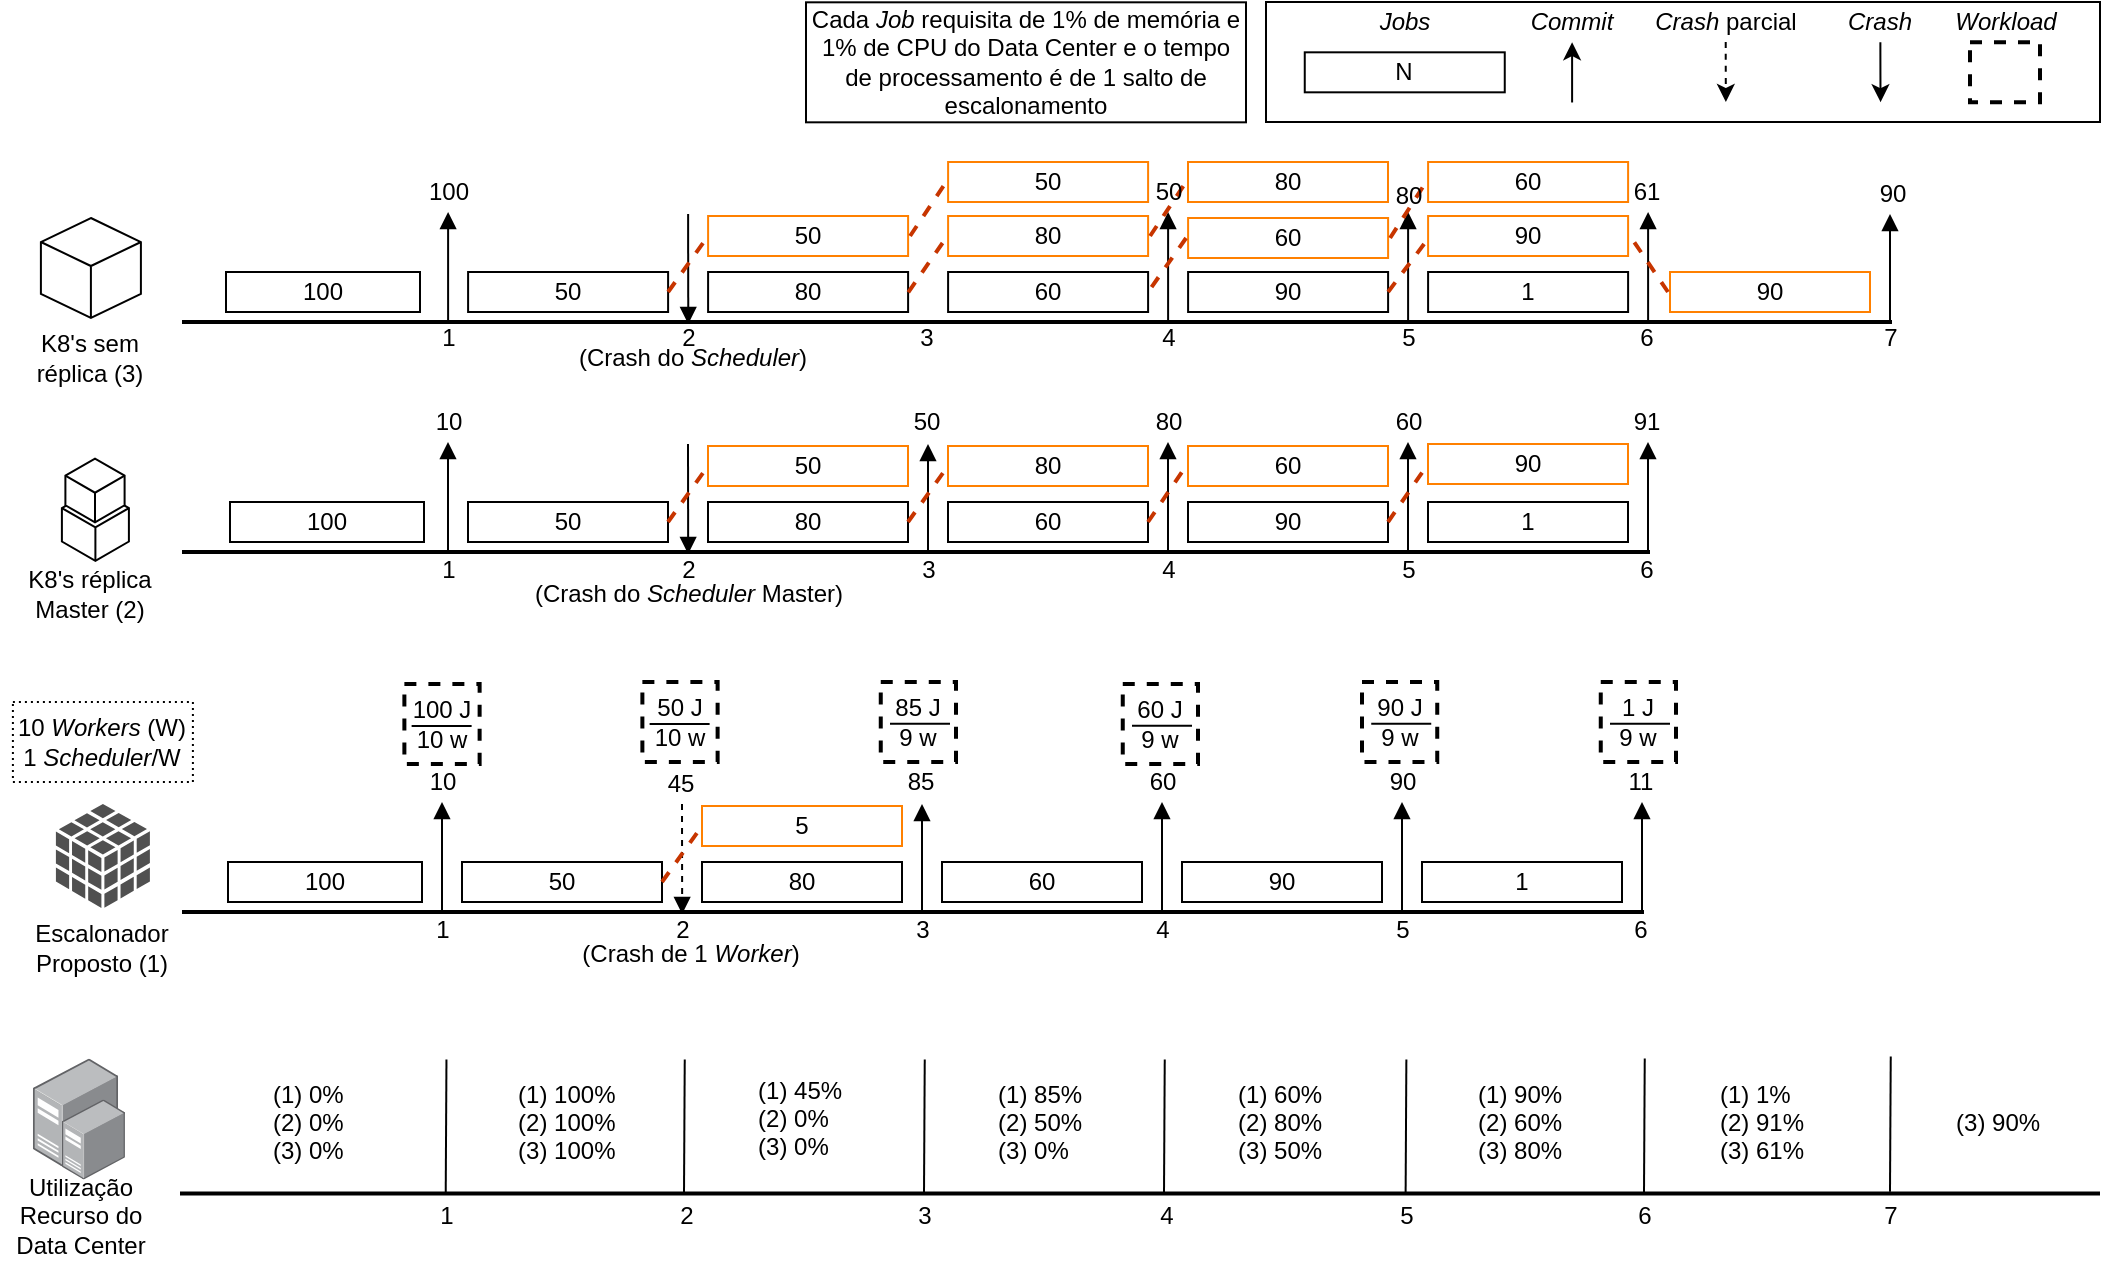 <mxfile version="12.8.7" type="google"><diagram id="FEtA8soinpY8gCQ8ov9e" name="Page-1"><mxGraphModel dx="2073" dy="934" grid="1" gridSize="10" guides="1" tooltips="1" connect="1" arrows="1" fold="1" page="0" pageScale="1" pageWidth="827" pageHeight="1169" math="0" shadow="0"><root><mxCell id="0"/><mxCell id="1" parent="0"/><mxCell id="AAiLNq0JbEm6VpADOWjS-1" value="" style="points=[];aspect=fixed;html=1;align=center;shadow=0;dashed=0;image;image=img/lib/allied_telesis/computer_and_terminals/Server_Desktop.svg;fillColor=none;" parent="1" vertex="1"><mxGeometry x="-184.55" y="648.22" width="42.6" height="54" as="geometry"/></mxCell><mxCell id="Z7xoSQg9jsAGD2zMsVOJ-28" value="Escalonador Proposto (1)" style="text;html=1;strokeColor=none;fillColor=none;align=center;verticalAlign=middle;whiteSpace=wrap;rounded=0;" parent="1" vertex="1"><mxGeometry x="-184.55" y="583" width="70" height="20" as="geometry"/></mxCell><mxCell id="Z7xoSQg9jsAGD2zMsVOJ-35" value="" style="shadow=0;dashed=0;html=1;strokeColor=none;fillColor=#505050;labelPosition=center;verticalLabelPosition=bottom;verticalAlign=top;outlineConnect=0;align=center;shape=mxgraph.office.databases.database_cube;" parent="1" vertex="1"><mxGeometry x="-173.05" y="521" width="47" height="52" as="geometry"/></mxCell><mxCell id="Z7xoSQg9jsAGD2zMsVOJ-36" value="" style="html=1;whiteSpace=wrap;aspect=fixed;shape=isoCube;backgroundOutline=1;" parent="1" vertex="1"><mxGeometry x="-170.05" y="362.78" width="33.5" height="37.22" as="geometry"/></mxCell><mxCell id="Z7xoSQg9jsAGD2zMsVOJ-37" value="" style="html=1;whiteSpace=wrap;aspect=fixed;shape=isoCube;backgroundOutline=1;" parent="1" vertex="1"><mxGeometry x="-168.3" y="347.78" width="29.6" height="32.89" as="geometry"/></mxCell><mxCell id="Z7xoSQg9jsAGD2zMsVOJ-38" value="" style="whiteSpace=wrap;html=1;shape=mxgraph.basic.isocube;isoAngle=15;" parent="1" vertex="1"><mxGeometry x="-180.55" y="228" width="50" height="50" as="geometry"/></mxCell><mxCell id="Z7xoSQg9jsAGD2zMsVOJ-39" value="K8's réplica Master (2)" style="text;html=1;strokeColor=none;fillColor=none;align=center;verticalAlign=middle;whiteSpace=wrap;rounded=0;" parent="1" vertex="1"><mxGeometry x="-190.55" y="405.78" width="70" height="20" as="geometry"/></mxCell><mxCell id="Z7xoSQg9jsAGD2zMsVOJ-42" value="K8's sem réplica (3)" style="text;html=1;strokeColor=none;fillColor=none;align=center;verticalAlign=middle;whiteSpace=wrap;rounded=0;" parent="1" vertex="1"><mxGeometry x="-190.55" y="288" width="70" height="20" as="geometry"/></mxCell><mxCell id="Z7xoSQg9jsAGD2zMsVOJ-44" value="" style="line;strokeWidth=2;html=1;container=0;" parent="1" vertex="1"><mxGeometry x="-110" y="570" width="731" height="10" as="geometry"/></mxCell><mxCell id="Z7xoSQg9jsAGD2zMsVOJ-76" value="" style="endArrow=block;html=1;strokeWidth=1;endFill=1;entryX=0.077;entryY=0.5;entryDx=0;entryDy=0;entryPerimeter=0;dashed=1;" parent="1" edge="1"><mxGeometry width="50" height="50" relative="1" as="geometry"><mxPoint x="140" y="521" as="sourcePoint"/><mxPoint x="140.08" y="576" as="targetPoint"/></mxGeometry></mxCell><mxCell id="Z7xoSQg9jsAGD2zMsVOJ-81" value="100" style="rounded=0;whiteSpace=wrap;html=1;strokeWidth=1;fillColor=none;" parent="1" vertex="1"><mxGeometry x="-87" y="550" width="97" height="20" as="geometry"/></mxCell><mxCell id="Z7xoSQg9jsAGD2zMsVOJ-92" value="" style="endArrow=block;html=1;strokeWidth=1;endFill=1;" parent="1" edge="1"><mxGeometry width="50" height="50" relative="1" as="geometry"><mxPoint x="20" y="574" as="sourcePoint"/><mxPoint x="20" y="520" as="targetPoint"/></mxGeometry></mxCell><mxCell id="Z7xoSQg9jsAGD2zMsVOJ-93" value="50" style="rounded=0;whiteSpace=wrap;html=1;strokeWidth=1;fillColor=none;" parent="1" vertex="1"><mxGeometry x="30" y="550" width="100" height="20" as="geometry"/></mxCell><mxCell id="Z7xoSQg9jsAGD2zMsVOJ-95" value="10" style="text;html=1;align=center;verticalAlign=middle;resizable=0;points=[];autosize=1;" parent="1" vertex="1"><mxGeometry x="5" y="500" width="30" height="20" as="geometry"/></mxCell><mxCell id="Z7xoSQg9jsAGD2zMsVOJ-98" value="45" style="text;html=1;align=center;verticalAlign=middle;resizable=0;points=[];autosize=1;" parent="1" vertex="1"><mxGeometry x="124" y="501" width="30" height="20" as="geometry"/></mxCell><mxCell id="Z7xoSQg9jsAGD2zMsVOJ-102" value="" style="endArrow=block;html=1;strokeWidth=1;endFill=1;" parent="1" edge="1"><mxGeometry width="50" height="50" relative="1" as="geometry"><mxPoint x="260" y="575" as="sourcePoint"/><mxPoint x="260" y="521" as="targetPoint"/></mxGeometry></mxCell><mxCell id="Z7xoSQg9jsAGD2zMsVOJ-104" value="80" style="rounded=0;whiteSpace=wrap;html=1;strokeWidth=1;fillColor=none;" parent="1" vertex="1"><mxGeometry x="150" y="550" width="100" height="20" as="geometry"/></mxCell><mxCell id="Z7xoSQg9jsAGD2zMsVOJ-105" value="5" style="rounded=0;whiteSpace=wrap;html=1;strokeWidth=1;fillColor=none;perimeterSpacing=1;strokeColor=#FF8000;" parent="1" vertex="1"><mxGeometry x="150" y="522" width="100" height="20" as="geometry"/></mxCell><mxCell id="Z7xoSQg9jsAGD2zMsVOJ-107" value="" style="endArrow=none;dashed=1;html=1;strokeWidth=2;exitX=1;exitY=0.5;exitDx=0;exitDy=0;fillColor=#fa6800;strokeColor=#C73500;" parent="1" source="Z7xoSQg9jsAGD2zMsVOJ-93" edge="1"><mxGeometry width="50" height="50" relative="1" as="geometry"><mxPoint x="270" y="670" as="sourcePoint"/><mxPoint x="150" y="532" as="targetPoint"/></mxGeometry></mxCell><mxCell id="Z7xoSQg9jsAGD2zMsVOJ-112" value="85" style="text;html=1;align=center;verticalAlign=middle;resizable=0;points=[];autosize=1;" parent="1" vertex="1"><mxGeometry x="244" y="500" width="30" height="20" as="geometry"/></mxCell><mxCell id="Z7xoSQg9jsAGD2zMsVOJ-115" value="60" style="rounded=0;whiteSpace=wrap;html=1;strokeWidth=1;fillColor=none;" parent="1" vertex="1"><mxGeometry x="270" y="550" width="100" height="20" as="geometry"/></mxCell><mxCell id="Z7xoSQg9jsAGD2zMsVOJ-118" value="" style="endArrow=block;html=1;strokeWidth=1;endFill=1;" parent="1" edge="1"><mxGeometry width="50" height="50" relative="1" as="geometry"><mxPoint x="380" y="574" as="sourcePoint"/><mxPoint x="380" y="520" as="targetPoint"/></mxGeometry></mxCell><mxCell id="Z7xoSQg9jsAGD2zMsVOJ-119" value="90" style="rounded=0;whiteSpace=wrap;html=1;strokeWidth=1;fillColor=none;" parent="1" vertex="1"><mxGeometry x="390" y="550" width="100" height="20" as="geometry"/></mxCell><mxCell id="Z7xoSQg9jsAGD2zMsVOJ-127" value="" style="endArrow=block;html=1;strokeWidth=1;endFill=1;" parent="1" edge="1"><mxGeometry width="50" height="50" relative="1" as="geometry"><mxPoint x="500" y="574.0" as="sourcePoint"/><mxPoint x="500" y="520" as="targetPoint"/></mxGeometry></mxCell><mxCell id="Z7xoSQg9jsAGD2zMsVOJ-128" value="60" style="text;html=1;align=center;verticalAlign=middle;resizable=0;points=[];autosize=1;" parent="1" vertex="1"><mxGeometry x="365" y="500" width="30" height="20" as="geometry"/></mxCell><mxCell id="Z7xoSQg9jsAGD2zMsVOJ-129" value="90" style="text;html=1;align=center;verticalAlign=middle;resizable=0;points=[];autosize=1;" parent="1" vertex="1"><mxGeometry x="485" y="500" width="30" height="20" as="geometry"/></mxCell><mxCell id="Z7xoSQg9jsAGD2zMsVOJ-132" value="1" style="rounded=0;whiteSpace=wrap;html=1;strokeWidth=1;fillColor=none;" parent="1" vertex="1"><mxGeometry x="510" y="550" width="100" height="20" as="geometry"/></mxCell><mxCell id="Z7xoSQg9jsAGD2zMsVOJ-134" value="" style="endArrow=block;html=1;strokeWidth=1;endFill=1;" parent="1" edge="1"><mxGeometry width="50" height="50" relative="1" as="geometry"><mxPoint x="620" y="574.0" as="sourcePoint"/><mxPoint x="620" y="520" as="targetPoint"/></mxGeometry></mxCell><mxCell id="Z7xoSQg9jsAGD2zMsVOJ-140" value="11" style="text;html=1;align=center;verticalAlign=middle;resizable=0;points=[];autosize=1;" parent="1" vertex="1"><mxGeometry x="604" y="500" width="30" height="20" as="geometry"/></mxCell><mxCell id="Z7xoSQg9jsAGD2zMsVOJ-143" value="" style="line;strokeWidth=2;html=1;container=0;" parent="1" vertex="1"><mxGeometry x="-110" y="390" width="734" height="10" as="geometry"/></mxCell><mxCell id="Z7xoSQg9jsAGD2zMsVOJ-145" value="" style="endArrow=block;html=1;strokeWidth=1;endFill=1;entryX=0.077;entryY=0.5;entryDx=0;entryDy=0;entryPerimeter=0;" parent="1" edge="1"><mxGeometry width="50" height="50" relative="1" as="geometry"><mxPoint x="143" y="341" as="sourcePoint"/><mxPoint x="143.08" y="396" as="targetPoint"/></mxGeometry></mxCell><mxCell id="Z7xoSQg9jsAGD2zMsVOJ-149" value="" style="endArrow=block;html=1;strokeWidth=1;endFill=1;" parent="1" edge="1"><mxGeometry width="50" height="50" relative="1" as="geometry"><mxPoint x="23" y="394" as="sourcePoint"/><mxPoint x="23" y="340" as="targetPoint"/></mxGeometry></mxCell><mxCell id="Z7xoSQg9jsAGD2zMsVOJ-150" value="50" style="rounded=0;whiteSpace=wrap;html=1;strokeWidth=1;fillColor=none;" parent="1" vertex="1"><mxGeometry x="33" y="370" width="100" height="20" as="geometry"/></mxCell><mxCell id="Z7xoSQg9jsAGD2zMsVOJ-151" value="10" style="text;html=1;align=center;verticalAlign=middle;resizable=0;points=[];autosize=1;" parent="1" vertex="1"><mxGeometry x="8" y="320" width="30" height="20" as="geometry"/></mxCell><mxCell id="Z7xoSQg9jsAGD2zMsVOJ-153" value="" style="endArrow=block;html=1;strokeWidth=1;endFill=1;" parent="1" edge="1"><mxGeometry width="50" height="50" relative="1" as="geometry"><mxPoint x="263" y="395" as="sourcePoint"/><mxPoint x="263" y="341" as="targetPoint"/></mxGeometry></mxCell><mxCell id="Z7xoSQg9jsAGD2zMsVOJ-154" value="80" style="rounded=0;whiteSpace=wrap;html=1;strokeWidth=1;fillColor=none;" parent="1" vertex="1"><mxGeometry x="153" y="370" width="100" height="20" as="geometry"/></mxCell><mxCell id="Z7xoSQg9jsAGD2zMsVOJ-155" value="50" style="rounded=0;whiteSpace=wrap;html=1;strokeWidth=1;fillColor=none;perimeterSpacing=1;strokeColor=#FF8000;" parent="1" vertex="1"><mxGeometry x="153" y="342" width="100" height="20" as="geometry"/></mxCell><mxCell id="Z7xoSQg9jsAGD2zMsVOJ-156" value="" style="endArrow=none;dashed=1;html=1;strokeWidth=2;exitX=1;exitY=0.5;exitDx=0;exitDy=0;fillColor=#fa6800;strokeColor=#C73500;" parent="1" source="Z7xoSQg9jsAGD2zMsVOJ-150" edge="1"><mxGeometry width="50" height="50" relative="1" as="geometry"><mxPoint x="273" y="490" as="sourcePoint"/><mxPoint x="153" y="352" as="targetPoint"/></mxGeometry></mxCell><mxCell id="Z7xoSQg9jsAGD2zMsVOJ-158" value="50" style="text;html=1;align=center;verticalAlign=middle;resizable=0;points=[];autosize=1;" parent="1" vertex="1"><mxGeometry x="247" y="320" width="30" height="20" as="geometry"/></mxCell><mxCell id="Z7xoSQg9jsAGD2zMsVOJ-159" value="60" style="rounded=0;whiteSpace=wrap;html=1;strokeWidth=1;fillColor=none;" parent="1" vertex="1"><mxGeometry x="273" y="370" width="100" height="20" as="geometry"/></mxCell><mxCell id="Z7xoSQg9jsAGD2zMsVOJ-160" value="80" style="rounded=0;whiteSpace=wrap;html=1;strokeWidth=1;fillColor=none;perimeterSpacing=1;strokeColor=#FF8000;" parent="1" vertex="1"><mxGeometry x="273" y="342" width="100" height="20" as="geometry"/></mxCell><mxCell id="Z7xoSQg9jsAGD2zMsVOJ-161" value="" style="endArrow=none;dashed=1;html=1;strokeWidth=2;exitX=1;exitY=0.5;exitDx=0;exitDy=0;fillColor=#fa6800;strokeColor=#C73500;" parent="1" edge="1"><mxGeometry width="50" height="50" relative="1" as="geometry"><mxPoint x="253" y="380" as="sourcePoint"/><mxPoint x="273" y="352.0" as="targetPoint"/></mxGeometry></mxCell><mxCell id="Z7xoSQg9jsAGD2zMsVOJ-162" value="" style="endArrow=block;html=1;strokeWidth=1;endFill=1;" parent="1" edge="1"><mxGeometry width="50" height="50" relative="1" as="geometry"><mxPoint x="383" y="394" as="sourcePoint"/><mxPoint x="383" y="340" as="targetPoint"/></mxGeometry></mxCell><mxCell id="Z7xoSQg9jsAGD2zMsVOJ-163" value="90" style="rounded=0;whiteSpace=wrap;html=1;strokeWidth=1;fillColor=none;" parent="1" vertex="1"><mxGeometry x="393" y="370" width="100" height="20" as="geometry"/></mxCell><mxCell id="Z7xoSQg9jsAGD2zMsVOJ-164" value="60" style="rounded=0;whiteSpace=wrap;html=1;strokeWidth=1;fillColor=none;perimeterSpacing=1;strokeColor=#FF8000;" parent="1" vertex="1"><mxGeometry x="393" y="342" width="100" height="20" as="geometry"/></mxCell><mxCell id="Z7xoSQg9jsAGD2zMsVOJ-165" value="" style="endArrow=none;dashed=1;html=1;strokeWidth=2;exitX=1;exitY=0.5;exitDx=0;exitDy=0;fillColor=#fa6800;strokeColor=#C73500;entryX=0;entryY=0.5;entryDx=0;entryDy=0;" parent="1" source="Z7xoSQg9jsAGD2zMsVOJ-159" target="Z7xoSQg9jsAGD2zMsVOJ-164" edge="1"><mxGeometry width="50" height="50" relative="1" as="geometry"><mxPoint x="293" y="420" as="sourcePoint"/><mxPoint x="313" y="392.0" as="targetPoint"/></mxGeometry></mxCell><mxCell id="Z7xoSQg9jsAGD2zMsVOJ-166" value="" style="endArrow=block;html=1;strokeWidth=1;endFill=1;" parent="1" edge="1"><mxGeometry width="50" height="50" relative="1" as="geometry"><mxPoint x="503" y="394.0" as="sourcePoint"/><mxPoint x="503" y="340" as="targetPoint"/></mxGeometry></mxCell><mxCell id="Z7xoSQg9jsAGD2zMsVOJ-167" value="80" style="text;html=1;align=center;verticalAlign=middle;resizable=0;points=[];autosize=1;" parent="1" vertex="1"><mxGeometry x="368" y="320" width="30" height="20" as="geometry"/></mxCell><mxCell id="Z7xoSQg9jsAGD2zMsVOJ-168" value="60" style="text;html=1;align=center;verticalAlign=middle;resizable=0;points=[];autosize=1;" parent="1" vertex="1"><mxGeometry x="488" y="320" width="30" height="20" as="geometry"/></mxCell><mxCell id="Z7xoSQg9jsAGD2zMsVOJ-169" value="1" style="rounded=0;whiteSpace=wrap;html=1;strokeWidth=1;fillColor=none;" parent="1" vertex="1"><mxGeometry x="513" y="370" width="100" height="20" as="geometry"/></mxCell><mxCell id="Z7xoSQg9jsAGD2zMsVOJ-171" value="" style="endArrow=block;html=1;strokeWidth=1;endFill=1;" parent="1" edge="1"><mxGeometry width="50" height="50" relative="1" as="geometry"><mxPoint x="623" y="394.0" as="sourcePoint"/><mxPoint x="623" y="340" as="targetPoint"/></mxGeometry></mxCell><mxCell id="Z7xoSQg9jsAGD2zMsVOJ-173" value="91" style="text;html=1;align=center;verticalAlign=middle;resizable=0;points=[];autosize=1;" parent="1" vertex="1"><mxGeometry x="607" y="320" width="30" height="20" as="geometry"/></mxCell><mxCell id="Z7xoSQg9jsAGD2zMsVOJ-178" value="" style="line;strokeWidth=2;html=1;container=0;" parent="1" vertex="1"><mxGeometry x="-110" y="275" width="855" height="10" as="geometry"/></mxCell><mxCell id="Z7xoSQg9jsAGD2zMsVOJ-180" value="" style="endArrow=block;html=1;strokeWidth=1;endFill=1;entryX=0.077;entryY=0.5;entryDx=0;entryDy=0;entryPerimeter=0;" parent="1" edge="1"><mxGeometry width="50" height="50" relative="1" as="geometry"><mxPoint x="143.05" y="226.0" as="sourcePoint"/><mxPoint x="143.13" y="281.0" as="targetPoint"/></mxGeometry></mxCell><mxCell id="Z7xoSQg9jsAGD2zMsVOJ-184" value="" style="endArrow=block;html=1;strokeWidth=1;endFill=1;" parent="1" edge="1"><mxGeometry width="50" height="50" relative="1" as="geometry"><mxPoint x="23.05" y="279.0" as="sourcePoint"/><mxPoint x="23.05" y="225.0" as="targetPoint"/></mxGeometry></mxCell><mxCell id="Z7xoSQg9jsAGD2zMsVOJ-185" value="50" style="rounded=0;whiteSpace=wrap;html=1;strokeWidth=1;fillColor=none;" parent="1" vertex="1"><mxGeometry x="33.05" y="255" width="100" height="20" as="geometry"/></mxCell><mxCell id="Z7xoSQg9jsAGD2zMsVOJ-186" value="100" style="text;html=1;align=center;verticalAlign=middle;resizable=0;points=[];autosize=1;" parent="1" vertex="1"><mxGeometry x="3.05" y="205" width="40" height="20" as="geometry"/></mxCell><mxCell id="Z7xoSQg9jsAGD2zMsVOJ-188" value="80" style="rounded=0;whiteSpace=wrap;html=1;strokeWidth=1;fillColor=none;" parent="1" vertex="1"><mxGeometry x="153.05" y="255" width="100" height="20" as="geometry"/></mxCell><mxCell id="Z7xoSQg9jsAGD2zMsVOJ-189" value="50" style="rounded=0;whiteSpace=wrap;html=1;strokeWidth=1;fillColor=none;perimeterSpacing=1;strokeColor=#FF8000;" parent="1" vertex="1"><mxGeometry x="153.05" y="227" width="100" height="20" as="geometry"/></mxCell><mxCell id="Z7xoSQg9jsAGD2zMsVOJ-190" value="" style="endArrow=none;dashed=1;html=1;strokeWidth=2;exitX=1;exitY=0.5;exitDx=0;exitDy=0;fillColor=#fa6800;strokeColor=#C73500;" parent="1" source="Z7xoSQg9jsAGD2zMsVOJ-185" edge="1"><mxGeometry width="50" height="50" relative="1" as="geometry"><mxPoint x="273.05" y="375" as="sourcePoint"/><mxPoint x="153.05" y="237.0" as="targetPoint"/></mxGeometry></mxCell><mxCell id="Z7xoSQg9jsAGD2zMsVOJ-193" value="60" style="rounded=0;whiteSpace=wrap;html=1;strokeWidth=1;fillColor=none;" parent="1" vertex="1"><mxGeometry x="273.05" y="255" width="100" height="20" as="geometry"/></mxCell><mxCell id="Z7xoSQg9jsAGD2zMsVOJ-194" value="80" style="rounded=0;whiteSpace=wrap;html=1;strokeWidth=1;fillColor=none;perimeterSpacing=1;strokeColor=#FF8000;" parent="1" vertex="1"><mxGeometry x="273.05" y="227" width="100" height="20" as="geometry"/></mxCell><mxCell id="Z7xoSQg9jsAGD2zMsVOJ-196" value="" style="endArrow=block;html=1;strokeWidth=1;endFill=1;" parent="1" edge="1"><mxGeometry width="50" height="50" relative="1" as="geometry"><mxPoint x="383.05" y="279.0" as="sourcePoint"/><mxPoint x="383.05" y="225.0" as="targetPoint"/></mxGeometry></mxCell><mxCell id="Z7xoSQg9jsAGD2zMsVOJ-197" value="90" style="rounded=0;whiteSpace=wrap;html=1;strokeWidth=1;fillColor=none;" parent="1" vertex="1"><mxGeometry x="393.05" y="255" width="100" height="20" as="geometry"/></mxCell><mxCell id="Z7xoSQg9jsAGD2zMsVOJ-198" value="80" style="rounded=0;whiteSpace=wrap;html=1;strokeWidth=1;fillColor=none;perimeterSpacing=1;strokeColor=#FF8000;" parent="1" vertex="1"><mxGeometry x="393.0" y="200" width="100" height="20" as="geometry"/></mxCell><mxCell id="Z7xoSQg9jsAGD2zMsVOJ-200" value="" style="endArrow=block;html=1;strokeWidth=1;endFill=1;" parent="1" edge="1"><mxGeometry width="50" height="50" relative="1" as="geometry"><mxPoint x="503.05" y="279.0" as="sourcePoint"/><mxPoint x="503.05" y="225.0" as="targetPoint"/></mxGeometry></mxCell><mxCell id="Z7xoSQg9jsAGD2zMsVOJ-203" value="1" style="rounded=0;whiteSpace=wrap;html=1;strokeWidth=1;fillColor=none;" parent="1" vertex="1"><mxGeometry x="513.05" y="255" width="100" height="20" as="geometry"/></mxCell><mxCell id="Z7xoSQg9jsAGD2zMsVOJ-204" value="90" style="rounded=0;whiteSpace=wrap;html=1;strokeWidth=1;fillColor=none;perimeterSpacing=1;strokeColor=#FF8000;" parent="1" vertex="1"><mxGeometry x="513.05" y="227" width="100" height="20" as="geometry"/></mxCell><mxCell id="Z7xoSQg9jsAGD2zMsVOJ-205" value="" style="endArrow=block;html=1;strokeWidth=1;endFill=1;" parent="1" edge="1"><mxGeometry width="50" height="50" relative="1" as="geometry"><mxPoint x="623.05" y="279.0" as="sourcePoint"/><mxPoint x="623.05" y="225.0" as="targetPoint"/></mxGeometry></mxCell><mxCell id="Z7xoSQg9jsAGD2zMsVOJ-207" value="61" style="text;html=1;align=center;verticalAlign=middle;resizable=0;points=[];autosize=1;" parent="1" vertex="1"><mxGeometry x="607.05" y="205" width="30" height="20" as="geometry"/></mxCell><mxCell id="Z7xoSQg9jsAGD2zMsVOJ-209" value="50" style="rounded=0;whiteSpace=wrap;html=1;strokeWidth=1;fillColor=none;perimeterSpacing=1;strokeColor=#FF8000;" parent="1" vertex="1"><mxGeometry x="273.05" y="200" width="100" height="20" as="geometry"/></mxCell><mxCell id="Z7xoSQg9jsAGD2zMsVOJ-211" value="" style="endArrow=none;dashed=1;html=1;strokeWidth=2;fillColor=#fa6800;strokeColor=#C73500;exitX=1;exitY=0.5;exitDx=0;exitDy=0;entryX=0;entryY=0.5;entryDx=0;entryDy=0;" parent="1" source="Z7xoSQg9jsAGD2zMsVOJ-189" target="Z7xoSQg9jsAGD2zMsVOJ-209" edge="1"><mxGeometry width="50" height="50" relative="1" as="geometry"><mxPoint x="263.05" y="240" as="sourcePoint"/><mxPoint x="243.05" y="195" as="targetPoint"/></mxGeometry></mxCell><mxCell id="Z7xoSQg9jsAGD2zMsVOJ-212" value="" style="endArrow=none;dashed=1;html=1;strokeWidth=2;fillColor=#fa6800;strokeColor=#C73500;exitX=1.001;exitY=0.507;exitDx=0;exitDy=0;exitPerimeter=0;entryX=0.012;entryY=0.463;entryDx=0;entryDy=0;entryPerimeter=0;" parent="1" source="Z7xoSQg9jsAGD2zMsVOJ-188" target="Z7xoSQg9jsAGD2zMsVOJ-194" edge="1"><mxGeometry width="50" height="50" relative="1" as="geometry"><mxPoint x="253.05" y="269" as="sourcePoint"/><mxPoint x="263.05" y="237" as="targetPoint"/></mxGeometry></mxCell><mxCell id="Z7xoSQg9jsAGD2zMsVOJ-216" value="10 &lt;i&gt;Workers&lt;/i&gt; (W)&lt;br&gt;1 &lt;i&gt;Scheduler&lt;/i&gt;/W" style="rounded=0;whiteSpace=wrap;html=1;dashed=1;fillColor=none;strokeWidth=1;align=center;dashPattern=1 2;" parent="1" vertex="1"><mxGeometry x="-194.55" y="470" width="90" height="40" as="geometry"/></mxCell><mxCell id="Z7xoSQg9jsAGD2zMsVOJ-218" value="100 J&lt;br&gt;10 w" style="rounded=0;whiteSpace=wrap;html=1;dashed=1;fillColor=none;strokeWidth=2;align=center;" parent="1" vertex="1"><mxGeometry x="1.19" y="461" width="37.62" height="40" as="geometry"/></mxCell><mxCell id="Z7xoSQg9jsAGD2zMsVOJ-219" value="" style="endArrow=none;html=1;strokeWidth=1;" parent="1" edge="1"><mxGeometry width="50" height="50" relative="1" as="geometry"><mxPoint x="4.81" y="482" as="sourcePoint"/><mxPoint x="34.81" y="482" as="targetPoint"/><Array as="points"><mxPoint x="4.81" y="482"/></Array></mxGeometry></mxCell><mxCell id="Z7xoSQg9jsAGD2zMsVOJ-220" value="50 J&lt;br&gt;10 w" style="rounded=0;whiteSpace=wrap;html=1;dashed=1;fillColor=none;strokeWidth=2;align=center;" parent="1" vertex="1"><mxGeometry x="120.19" y="460" width="37.62" height="40" as="geometry"/></mxCell><mxCell id="Z7xoSQg9jsAGD2zMsVOJ-221" value="" style="endArrow=none;html=1;strokeWidth=1;" parent="1" edge="1"><mxGeometry width="50" height="50" relative="1" as="geometry"><mxPoint x="123.81" y="481" as="sourcePoint"/><mxPoint x="153.81" y="481" as="targetPoint"/><Array as="points"><mxPoint x="123.81" y="481"/></Array></mxGeometry></mxCell><mxCell id="Z7xoSQg9jsAGD2zMsVOJ-222" value="85 J&lt;br&gt;9 w" style="rounded=0;whiteSpace=wrap;html=1;dashed=1;fillColor=none;strokeWidth=2;align=center;" parent="1" vertex="1"><mxGeometry x="239.38" y="460" width="37.62" height="40" as="geometry"/></mxCell><mxCell id="Z7xoSQg9jsAGD2zMsVOJ-223" value="" style="endArrow=none;html=1;strokeWidth=1;" parent="1" edge="1"><mxGeometry width="50" height="50" relative="1" as="geometry"><mxPoint x="244" y="480.86" as="sourcePoint"/><mxPoint x="274" y="480.86" as="targetPoint"/><Array as="points"><mxPoint x="244" y="480.86"/></Array></mxGeometry></mxCell><mxCell id="Z7xoSQg9jsAGD2zMsVOJ-224" value="60 J&lt;br&gt;9 w" style="rounded=0;whiteSpace=wrap;html=1;dashed=1;fillColor=none;strokeWidth=2;align=center;" parent="1" vertex="1"><mxGeometry x="360.38" y="461" width="37.62" height="40" as="geometry"/></mxCell><mxCell id="Z7xoSQg9jsAGD2zMsVOJ-225" value="" style="endArrow=none;html=1;strokeWidth=1;" parent="1" edge="1"><mxGeometry width="50" height="50" relative="1" as="geometry"><mxPoint x="365" y="481.86" as="sourcePoint"/><mxPoint x="395" y="481.86" as="targetPoint"/><Array as="points"><mxPoint x="365" y="481.86"/></Array></mxGeometry></mxCell><mxCell id="Z7xoSQg9jsAGD2zMsVOJ-226" value="90 J&lt;br&gt;9 w" style="rounded=0;whiteSpace=wrap;html=1;dashed=1;fillColor=none;strokeWidth=2;align=center;" parent="1" vertex="1"><mxGeometry x="480" y="460" width="37.62" height="40" as="geometry"/></mxCell><mxCell id="Z7xoSQg9jsAGD2zMsVOJ-227" value="" style="endArrow=none;html=1;strokeWidth=1;" parent="1" edge="1"><mxGeometry width="50" height="50" relative="1" as="geometry"><mxPoint x="484.62" y="480.86" as="sourcePoint"/><mxPoint x="514.62" y="480.86" as="targetPoint"/><Array as="points"><mxPoint x="484.62" y="480.86"/></Array></mxGeometry></mxCell><mxCell id="Z7xoSQg9jsAGD2zMsVOJ-228" value="1 J&lt;br&gt;9 w" style="rounded=0;whiteSpace=wrap;html=1;dashed=1;fillColor=none;strokeWidth=2;align=center;" parent="1" vertex="1"><mxGeometry x="599.38" y="460" width="37.62" height="40" as="geometry"/></mxCell><mxCell id="Z7xoSQg9jsAGD2zMsVOJ-229" value="" style="endArrow=none;html=1;strokeWidth=1;" parent="1" edge="1"><mxGeometry width="50" height="50" relative="1" as="geometry"><mxPoint x="604.0" y="480.86" as="sourcePoint"/><mxPoint x="634.0" y="480.86" as="targetPoint"/><Array as="points"><mxPoint x="604" y="480.86"/></Array></mxGeometry></mxCell><mxCell id="Z7xoSQg9jsAGD2zMsVOJ-243" value="1" style="text;html=1;align=center;verticalAlign=middle;resizable=0;points=[];autosize=1;" parent="1" vertex="1"><mxGeometry x="13" y="278" width="20" height="20" as="geometry"/></mxCell><mxCell id="Z7xoSQg9jsAGD2zMsVOJ-244" value="2" style="text;html=1;align=center;verticalAlign=middle;resizable=0;points=[];autosize=1;" parent="1" vertex="1"><mxGeometry x="133.05" y="278" width="20" height="20" as="geometry"/></mxCell><mxCell id="Z7xoSQg9jsAGD2zMsVOJ-245" value="3" style="text;html=1;align=center;verticalAlign=middle;resizable=0;points=[];autosize=1;" parent="1" vertex="1"><mxGeometry x="252.0" y="278" width="20" height="20" as="geometry"/></mxCell><mxCell id="Z7xoSQg9jsAGD2zMsVOJ-246" value="4" style="text;html=1;align=center;verticalAlign=middle;resizable=0;points=[];autosize=1;" parent="1" vertex="1"><mxGeometry x="373.05" y="278" width="20" height="20" as="geometry"/></mxCell><mxCell id="Z7xoSQg9jsAGD2zMsVOJ-247" value="5" style="text;html=1;align=center;verticalAlign=middle;resizable=0;points=[];autosize=1;" parent="1" vertex="1"><mxGeometry x="493" y="278" width="20" height="20" as="geometry"/></mxCell><mxCell id="Z7xoSQg9jsAGD2zMsVOJ-248" value="6" style="text;html=1;align=center;verticalAlign=middle;resizable=0;points=[];autosize=1;" parent="1" vertex="1"><mxGeometry x="612" y="278" width="20" height="20" as="geometry"/></mxCell><mxCell id="Z7xoSQg9jsAGD2zMsVOJ-251" value="" style="rounded=0;whiteSpace=wrap;html=1;strokeColor=#000000;strokeWidth=1;fillColor=none;gradientColor=none;" parent="1" vertex="1"><mxGeometry x="432" y="120" width="417" height="60" as="geometry"/></mxCell><mxCell id="Z7xoSQg9jsAGD2zMsVOJ-253" value="" style="endArrow=classic;html=1;strokeWidth=1;" parent="1" target="Z7xoSQg9jsAGD2zMsVOJ-254" edge="1"><mxGeometry width="50" height="50" relative="1" as="geometry"><mxPoint x="585.05" y="170.24" as="sourcePoint"/><mxPoint x="585.05" y="130.079" as="targetPoint"/></mxGeometry></mxCell><mxCell id="Z7xoSQg9jsAGD2zMsVOJ-254" value="&lt;i&gt;Commit&lt;/i&gt;" style="text;html=1;strokeColor=none;fillColor=none;align=center;verticalAlign=middle;whiteSpace=wrap;rounded=0;" parent="1" vertex="1"><mxGeometry x="565.05" y="120.08" width="40" height="20" as="geometry"/></mxCell><mxCell id="Z7xoSQg9jsAGD2zMsVOJ-257" value="" style="endArrow=classic;html=1;strokeWidth=1;" parent="1" edge="1"><mxGeometry width="50" height="50" relative="1" as="geometry"><mxPoint x="739.19" y="140.08" as="sourcePoint"/><mxPoint x="739.27" y="170.08" as="targetPoint"/><Array as="points"><mxPoint x="739.19" y="150.08"/></Array></mxGeometry></mxCell><mxCell id="Z7xoSQg9jsAGD2zMsVOJ-258" value="&lt;i&gt;Crash&lt;/i&gt;" style="text;html=1;strokeColor=none;fillColor=none;align=center;verticalAlign=middle;whiteSpace=wrap;rounded=0;" parent="1" vertex="1"><mxGeometry x="719" y="120.08" width="40" height="20" as="geometry"/></mxCell><mxCell id="Z7xoSQg9jsAGD2zMsVOJ-259" value="" style="rounded=0;whiteSpace=wrap;html=1;dashed=1;strokeColor=#000000;strokeWidth=2;fillColor=none;gradientColor=none;" parent="1" vertex="1"><mxGeometry x="784" y="140.08" width="35" height="30" as="geometry"/></mxCell><mxCell id="Z7xoSQg9jsAGD2zMsVOJ-260" value="&lt;i&gt;Workload&lt;/i&gt;" style="text;html=1;strokeColor=none;fillColor=none;align=center;verticalAlign=middle;whiteSpace=wrap;rounded=0;dashed=1;dashPattern=1 2;" parent="1" vertex="1"><mxGeometry x="782.05" y="120" width="40" height="20" as="geometry"/></mxCell><mxCell id="Z7xoSQg9jsAGD2zMsVOJ-261" value="N" style="rounded=0;whiteSpace=wrap;html=1;strokeWidth=1;fillColor=none;" parent="1" vertex="1"><mxGeometry x="451.38" y="145.16" width="100" height="20" as="geometry"/></mxCell><mxCell id="Z7xoSQg9jsAGD2zMsVOJ-262" value="&lt;i&gt;Jobs&lt;/i&gt;" style="text;html=1;align=center;verticalAlign=middle;resizable=0;points=[];autosize=1;" parent="1" vertex="1"><mxGeometry x="481.38" y="120.16" width="40" height="20" as="geometry"/></mxCell><mxCell id="Z7xoSQg9jsAGD2zMsVOJ-268" value="" style="endArrow=classic;html=1;strokeWidth=1;dashed=1;" parent="1" edge="1"><mxGeometry width="50" height="50" relative="1" as="geometry"><mxPoint x="661.86" y="140.0" as="sourcePoint"/><mxPoint x="661.94" y="170.0" as="targetPoint"/><Array as="points"><mxPoint x="661.86" y="150"/></Array></mxGeometry></mxCell><mxCell id="Z7xoSQg9jsAGD2zMsVOJ-269" value="&lt;i&gt;Crash &lt;/i&gt;parcial" style="text;html=1;strokeColor=none;fillColor=none;align=center;verticalAlign=middle;whiteSpace=wrap;rounded=0;" parent="1" vertex="1"><mxGeometry x="622" y="120.16" width="80" height="20" as="geometry"/></mxCell><mxCell id="Z7xoSQg9jsAGD2zMsVOJ-278" value="1" style="text;html=1;align=center;verticalAlign=middle;resizable=0;points=[];autosize=1;" parent="1" vertex="1"><mxGeometry x="13" y="394" width="20" height="20" as="geometry"/></mxCell><mxCell id="Z7xoSQg9jsAGD2zMsVOJ-279" value="2" style="text;html=1;align=center;verticalAlign=middle;resizable=0;points=[];autosize=1;" parent="1" vertex="1"><mxGeometry x="133.05" y="394" width="20" height="20" as="geometry"/></mxCell><mxCell id="Z7xoSQg9jsAGD2zMsVOJ-280" value="3" style="text;html=1;align=center;verticalAlign=middle;resizable=0;points=[];autosize=1;" parent="1" vertex="1"><mxGeometry x="253.05" y="394" width="20" height="20" as="geometry"/></mxCell><mxCell id="Z7xoSQg9jsAGD2zMsVOJ-281" value="4" style="text;html=1;align=center;verticalAlign=middle;resizable=0;points=[];autosize=1;" parent="1" vertex="1"><mxGeometry x="373.05" y="394" width="20" height="20" as="geometry"/></mxCell><mxCell id="Z7xoSQg9jsAGD2zMsVOJ-282" value="5" style="text;html=1;align=center;verticalAlign=middle;resizable=0;points=[];autosize=1;" parent="1" vertex="1"><mxGeometry x="493" y="394" width="20" height="20" as="geometry"/></mxCell><mxCell id="Z7xoSQg9jsAGD2zMsVOJ-283" value="6" style="text;html=1;align=center;verticalAlign=middle;resizable=0;points=[];autosize=1;" parent="1" vertex="1"><mxGeometry x="612" y="394" width="20" height="20" as="geometry"/></mxCell><mxCell id="Z7xoSQg9jsAGD2zMsVOJ-285" value="1" style="text;html=1;align=center;verticalAlign=middle;resizable=0;points=[];autosize=1;" parent="1" vertex="1"><mxGeometry x="10" y="574" width="20" height="20" as="geometry"/></mxCell><mxCell id="Z7xoSQg9jsAGD2zMsVOJ-286" value="2" style="text;html=1;align=center;verticalAlign=middle;resizable=0;points=[];autosize=1;" parent="1" vertex="1"><mxGeometry x="130.05" y="574" width="20" height="20" as="geometry"/></mxCell><mxCell id="Z7xoSQg9jsAGD2zMsVOJ-287" value="3" style="text;html=1;align=center;verticalAlign=middle;resizable=0;points=[];autosize=1;" parent="1" vertex="1"><mxGeometry x="250.05" y="574" width="20" height="20" as="geometry"/></mxCell><mxCell id="Z7xoSQg9jsAGD2zMsVOJ-288" value="4" style="text;html=1;align=center;verticalAlign=middle;resizable=0;points=[];autosize=1;" parent="1" vertex="1"><mxGeometry x="370.05" y="574" width="20" height="20" as="geometry"/></mxCell><mxCell id="Z7xoSQg9jsAGD2zMsVOJ-289" value="5" style="text;html=1;align=center;verticalAlign=middle;resizable=0;points=[];autosize=1;" parent="1" vertex="1"><mxGeometry x="490" y="574" width="20" height="20" as="geometry"/></mxCell><mxCell id="Z7xoSQg9jsAGD2zMsVOJ-290" value="6" style="text;html=1;align=center;verticalAlign=middle;resizable=0;points=[];autosize=1;" parent="1" vertex="1"><mxGeometry x="609" y="574" width="20" height="20" as="geometry"/></mxCell><mxCell id="PUl2zVGVNQpJpccV3JuQ-2" value="100" style="rounded=0;whiteSpace=wrap;html=1;strokeWidth=1;fillColor=none;" parent="1" vertex="1"><mxGeometry x="-86" y="370" width="97" height="20" as="geometry"/></mxCell><mxCell id="PUl2zVGVNQpJpccV3JuQ-4" value="100" style="rounded=0;whiteSpace=wrap;html=1;strokeWidth=1;fillColor=none;" parent="1" vertex="1"><mxGeometry x="-88" y="255" width="97" height="20" as="geometry"/></mxCell><mxCell id="PUl2zVGVNQpJpccV3JuQ-8" value="&lt;span style=&quot;white-space: normal&quot;&gt;Cada &lt;i&gt;Job&lt;/i&gt; requisita de 1% de memória e 1% de CPU do Data Center e o tempo de processamento é de 1 salto de escalonamento&lt;/span&gt;" style="rounded=0;whiteSpace=wrap;html=1;fillColor=none;" parent="1" vertex="1"><mxGeometry x="202" y="120.16" width="220" height="60" as="geometry"/></mxCell><mxCell id="PUl2zVGVNQpJpccV3JuQ-10" value="" style="points=[];aspect=fixed;html=1;align=center;shadow=0;dashed=0;image;image=img/lib/allied_telesis/computer_and_terminals/Server_Desktop.svg;fillColor=none;" parent="1" vertex="1"><mxGeometry x="-170.08" y="668.72" width="31.56" height="40" as="geometry"/></mxCell><mxCell id="PUl2zVGVNQpJpccV3JuQ-11" value="Utilização&lt;br&gt;Recurso do &lt;br&gt;Data Center" style="text;html=1;align=center;verticalAlign=middle;resizable=0;points=[];autosize=1;" parent="1" vertex="1"><mxGeometry x="-201" y="702.22" width="80" height="50" as="geometry"/></mxCell><mxCell id="bL0ik9NKwifECW42rk_7-2" value="" style="shape=image;html=1;verticalAlign=top;verticalLabelPosition=bottom;labelBackgroundColor=#ffffff;imageAspect=0;aspect=fixed;image=https://cdn4.iconfinder.com/data/icons/pictype-free-vector-icons/16/sync-128.png" parent="1" vertex="1"><mxGeometry x="257.95" y="295.22" width="8.22" height="8.22" as="geometry"/></mxCell><mxCell id="bL0ik9NKwifECW42rk_7-6" value="" style="line;strokeWidth=2;html=1;container=0;" parent="1" vertex="1"><mxGeometry x="-111" y="710.72" width="960" height="10" as="geometry"/></mxCell><mxCell id="bL0ik9NKwifECW42rk_7-9" value="" style="endArrow=none;html=1;exitX=0.141;exitY=0.571;exitDx=0;exitDy=0;exitPerimeter=0;" parent="1" edge="1"><mxGeometry width="50" height="50" relative="1" as="geometry"><mxPoint x="21.861" y="716.43" as="sourcePoint"/><mxPoint x="22.23" y="648.72" as="targetPoint"/></mxGeometry></mxCell><mxCell id="bL0ik9NKwifECW42rk_7-12" value="" style="endArrow=none;html=1;exitX=0.141;exitY=0.571;exitDx=0;exitDy=0;exitPerimeter=0;" parent="1" edge="1"><mxGeometry width="50" height="50" relative="1" as="geometry"><mxPoint x="141.001" y="716.43" as="sourcePoint"/><mxPoint x="141.37" y="648.72" as="targetPoint"/></mxGeometry></mxCell><mxCell id="bL0ik9NKwifECW42rk_7-14" value="" style="endArrow=none;html=1;exitX=0.141;exitY=0.571;exitDx=0;exitDy=0;exitPerimeter=0;" parent="1" edge="1"><mxGeometry width="50" height="50" relative="1" as="geometry"><mxPoint x="261.001" y="716.43" as="sourcePoint"/><mxPoint x="261.37" y="648.72" as="targetPoint"/></mxGeometry></mxCell><mxCell id="bL0ik9NKwifECW42rk_7-16" value="" style="endArrow=none;html=1;exitX=0.141;exitY=0.571;exitDx=0;exitDy=0;exitPerimeter=0;" parent="1" edge="1"><mxGeometry width="50" height="50" relative="1" as="geometry"><mxPoint x="381.001" y="716.43" as="sourcePoint"/><mxPoint x="381.37" y="648.72" as="targetPoint"/></mxGeometry></mxCell><mxCell id="bL0ik9NKwifECW42rk_7-18" value="" style="endArrow=none;html=1;exitX=0.141;exitY=0.571;exitDx=0;exitDy=0;exitPerimeter=0;" parent="1" edge="1"><mxGeometry width="50" height="50" relative="1" as="geometry"><mxPoint x="501.811" y="716.43" as="sourcePoint"/><mxPoint x="502.18" y="648.72" as="targetPoint"/></mxGeometry></mxCell><mxCell id="bL0ik9NKwifECW42rk_7-100" value="1" style="text;html=1;align=center;verticalAlign=middle;resizable=0;points=[];autosize=1;" parent="1" vertex="1"><mxGeometry x="12" y="717.22" width="20" height="20" as="geometry"/></mxCell><mxCell id="bL0ik9NKwifECW42rk_7-101" value="2" style="text;html=1;align=center;verticalAlign=middle;resizable=0;points=[];autosize=1;" parent="1" vertex="1"><mxGeometry x="132.05" y="717.22" width="20" height="20" as="geometry"/></mxCell><mxCell id="bL0ik9NKwifECW42rk_7-102" value="3" style="text;html=1;align=center;verticalAlign=middle;resizable=0;points=[];autosize=1;" parent="1" vertex="1"><mxGeometry x="251.0" y="717.22" width="20" height="20" as="geometry"/></mxCell><mxCell id="bL0ik9NKwifECW42rk_7-103" value="4" style="text;html=1;align=center;verticalAlign=middle;resizable=0;points=[];autosize=1;" parent="1" vertex="1"><mxGeometry x="372.05" y="717.22" width="20" height="20" as="geometry"/></mxCell><mxCell id="bL0ik9NKwifECW42rk_7-104" value="5" style="text;html=1;align=center;verticalAlign=middle;resizable=0;points=[];autosize=1;" parent="1" vertex="1"><mxGeometry x="492" y="717.22" width="20" height="20" as="geometry"/></mxCell><mxCell id="bL0ik9NKwifECW42rk_7-105" value="6" style="text;html=1;align=center;verticalAlign=middle;resizable=0;points=[];autosize=1;" parent="1" vertex="1"><mxGeometry x="611" y="717.22" width="20" height="20" as="geometry"/></mxCell><mxCell id="bL0ik9NKwifECW42rk_7-108" value="(Crash de 1 &lt;i&gt;Worker&lt;/i&gt;)" style="text;html=1;align=center;verticalAlign=middle;resizable=0;points=[];autosize=1;" parent="1" vertex="1"><mxGeometry x="84" y="586" width="120" height="20" as="geometry"/></mxCell><mxCell id="bL0ik9NKwifECW42rk_7-109" value="(Crash do &lt;i&gt;Scheduler&lt;/i&gt; Master)" style="text;html=1;align=center;verticalAlign=middle;resizable=0;points=[];autosize=1;" parent="1" vertex="1"><mxGeometry x="58.05" y="405.78" width="170" height="20" as="geometry"/></mxCell><mxCell id="bL0ik9NKwifECW42rk_7-110" value="(Crash do &lt;i&gt;Scheduler&lt;/i&gt;)" style="text;html=1;align=center;verticalAlign=middle;resizable=0;points=[];autosize=1;" parent="1" vertex="1"><mxGeometry x="80" y="288.22" width="130" height="20" as="geometry"/></mxCell><mxCell id="bL0ik9NKwifECW42rk_7-153" value="90" style="rounded=0;whiteSpace=wrap;html=1;strokeWidth=1;strokeColor=#FF8000;" parent="1" vertex="1"><mxGeometry x="513" y="341" width="100" height="20" as="geometry"/></mxCell><mxCell id="bL0ik9NKwifECW42rk_7-154" value="" style="endArrow=none;dashed=1;html=1;strokeWidth=2;exitX=1;exitY=0.5;exitDx=0;exitDy=0;fillColor=#fa6800;strokeColor=#C73500;entryX=0;entryY=0.5;entryDx=0;entryDy=0;" parent="1" source="Z7xoSQg9jsAGD2zMsVOJ-163" target="bL0ik9NKwifECW42rk_7-153" edge="1"><mxGeometry width="50" height="50" relative="1" as="geometry"><mxPoint x="383" y="390" as="sourcePoint"/><mxPoint x="402" y="362" as="targetPoint"/></mxGeometry></mxCell><mxCell id="bL0ik9NKwifECW42rk_7-159" value="60" style="rounded=0;whiteSpace=wrap;html=1;strokeWidth=1;fillColor=none;perimeterSpacing=1;strokeColor=#FF8000;" parent="1" vertex="1"><mxGeometry x="393.05" y="228" width="100" height="20" as="geometry"/></mxCell><mxCell id="bL0ik9NKwifECW42rk_7-160" value="" style="endArrow=none;dashed=1;html=1;strokeWidth=2;fillColor=#fa6800;strokeColor=#C73500;entryX=1;entryY=0.5;entryDx=0;entryDy=0;exitX=0;exitY=0.5;exitDx=0;exitDy=0;" parent="1" source="bL0ik9NKwifECW42rk_7-159" target="Z7xoSQg9jsAGD2zMsVOJ-193" edge="1"><mxGeometry width="50" height="50" relative="1" as="geometry"><mxPoint x="440" y="312.22" as="sourcePoint"/><mxPoint x="283.274" y="246.186" as="targetPoint"/></mxGeometry></mxCell><mxCell id="bL0ik9NKwifECW42rk_7-161" value="" style="endArrow=none;dashed=1;html=1;strokeWidth=2;fillColor=#fa6800;strokeColor=#C73500;exitX=1;exitY=0.5;exitDx=0;exitDy=0;entryX=0;entryY=0.5;entryDx=0;entryDy=0;" parent="1" source="Z7xoSQg9jsAGD2zMsVOJ-194" target="Z7xoSQg9jsAGD2zMsVOJ-198" edge="1"><mxGeometry width="50" height="50" relative="1" as="geometry"><mxPoint x="264.05" y="247" as="sourcePoint"/><mxPoint x="282.05" y="220" as="targetPoint"/></mxGeometry></mxCell><mxCell id="bL0ik9NKwifECW42rk_7-162" value="" style="endArrow=none;dashed=1;html=1;strokeWidth=2;fillColor=#fa6800;strokeColor=#C73500;exitX=1;exitY=0.5;exitDx=0;exitDy=0;entryX=0.011;entryY=0.552;entryDx=0;entryDy=0;entryPerimeter=0;" parent="1" source="Z7xoSQg9jsAGD2zMsVOJ-197" target="Z7xoSQg9jsAGD2zMsVOJ-204" edge="1"><mxGeometry width="50" height="50" relative="1" as="geometry"><mxPoint x="383.438" y="215.028" as="sourcePoint"/><mxPoint x="402.714" y="214.874" as="targetPoint"/></mxGeometry></mxCell><mxCell id="bL0ik9NKwifECW42rk_7-163" value="60" style="rounded=0;whiteSpace=wrap;html=1;strokeWidth=1;fillColor=none;perimeterSpacing=1;strokeColor=#FF8000;" parent="1" vertex="1"><mxGeometry x="513.05" y="200" width="100" height="20" as="geometry"/></mxCell><mxCell id="bL0ik9NKwifECW42rk_7-164" value="" style="endArrow=none;dashed=1;html=1;strokeWidth=2;fillColor=#fa6800;strokeColor=#C73500;exitX=1;exitY=0.5;exitDx=0;exitDy=0;entryX=0;entryY=0.5;entryDx=0;entryDy=0;" parent="1" source="bL0ik9NKwifECW42rk_7-159" target="bL0ik9NKwifECW42rk_7-163" edge="1"><mxGeometry width="50" height="50" relative="1" as="geometry"><mxPoint x="503.05" y="275.0" as="sourcePoint"/><mxPoint x="523.172" y="248.144" as="targetPoint"/></mxGeometry></mxCell><mxCell id="Z7xoSQg9jsAGD2zMsVOJ-202" value="80" style="text;html=1;align=center;verticalAlign=middle;resizable=0;points=[];autosize=1;" parent="1" vertex="1"><mxGeometry x="487.62" y="207" width="30" height="20" as="geometry"/></mxCell><mxCell id="bL0ik9NKwifECW42rk_7-165" value="" style="endArrow=block;html=1;strokeWidth=1;endFill=1;" parent="1" edge="1"><mxGeometry width="50" height="50" relative="1" as="geometry"><mxPoint x="744.0" y="280.0" as="sourcePoint"/><mxPoint x="744.0" y="226.0" as="targetPoint"/></mxGeometry></mxCell><mxCell id="bL0ik9NKwifECW42rk_7-167" value="90" style="rounded=0;whiteSpace=wrap;html=1;strokeWidth=1;fillColor=none;perimeterSpacing=1;strokeColor=#FF8000;" parent="1" vertex="1"><mxGeometry x="634" y="255" width="100" height="20" as="geometry"/></mxCell><mxCell id="bL0ik9NKwifECW42rk_7-168" value="" style="endArrow=none;dashed=1;html=1;strokeWidth=2;fillColor=#fa6800;strokeColor=#C73500;exitX=0;exitY=0.5;exitDx=0;exitDy=0;entryX=1;entryY=0.5;entryDx=0;entryDy=0;" parent="1" source="bL0ik9NKwifECW42rk_7-167" target="Z7xoSQg9jsAGD2zMsVOJ-204" edge="1"><mxGeometry width="50" height="50" relative="1" as="geometry"><mxPoint x="640" y="266.43" as="sourcePoint"/><mxPoint x="660.122" y="239.574" as="targetPoint"/></mxGeometry></mxCell><mxCell id="bL0ik9NKwifECW42rk_7-170" value="90" style="text;html=1;align=center;verticalAlign=middle;resizable=0;points=[];autosize=1;" parent="1" vertex="1"><mxGeometry x="730" y="206" width="30" height="20" as="geometry"/></mxCell><mxCell id="Z7xoSQg9jsAGD2zMsVOJ-201" value="50" style="text;html=1;align=center;verticalAlign=middle;resizable=0;points=[];autosize=1;" parent="1" vertex="1"><mxGeometry x="368.0" y="205" width="30" height="20" as="geometry"/></mxCell><mxCell id="bL0ik9NKwifECW42rk_7-175" value="" style="endArrow=none;html=1;exitX=0.141;exitY=0.571;exitDx=0;exitDy=0;exitPerimeter=0;" parent="1" edge="1"><mxGeometry width="50" height="50" relative="1" as="geometry"><mxPoint x="621.001" y="715.93" as="sourcePoint"/><mxPoint x="621.37" y="648.22" as="targetPoint"/></mxGeometry></mxCell><mxCell id="bL0ik9NKwifECW42rk_7-186" value="" style="endArrow=none;html=1;exitX=0.141;exitY=0.571;exitDx=0;exitDy=0;exitPerimeter=0;" parent="1" edge="1"><mxGeometry width="50" height="50" relative="1" as="geometry"><mxPoint x="744.001" y="714.93" as="sourcePoint"/><mxPoint x="744.37" y="647.22" as="targetPoint"/></mxGeometry></mxCell><mxCell id="h_zgDE1ylgvknr3xlofv-1" value="7" style="text;html=1;align=center;verticalAlign=middle;resizable=0;points=[];autosize=1;" parent="1" vertex="1"><mxGeometry x="734" y="278" width="20" height="20" as="geometry"/></mxCell><mxCell id="h_zgDE1ylgvknr3xlofv-3" value="7" style="text;html=1;align=center;verticalAlign=middle;resizable=0;points=[];autosize=1;" parent="1" vertex="1"><mxGeometry x="734" y="717.22" width="20" height="20" as="geometry"/></mxCell><mxCell id="Ckb4kPHir4TTOOSMQnMV-8" value="(1) 0%&#10;(2) 0%&#10;(3) 0%" style="text;strokeColor=none;fillColor=none;align=left;verticalAlign=top;spacingLeft=4;spacingRight=4;overflow=hidden;rotatable=0;points=[[0,0.5],[1,0.5]];portConstraint=eastwest;" parent="1" vertex="1"><mxGeometry x="-70.5" y="652.72" width="60" height="49.5" as="geometry"/></mxCell><mxCell id="Ckb4kPHir4TTOOSMQnMV-9" value="(1) 100%&#10;(2) 100%&#10;(3) 100%" style="text;strokeColor=none;fillColor=none;align=left;verticalAlign=top;spacingLeft=4;spacingRight=4;overflow=hidden;rotatable=0;points=[[0,0.5],[1,0.5]];portConstraint=eastwest;" parent="1" vertex="1"><mxGeometry x="52.05" y="652.72" width="60" height="49.5" as="geometry"/></mxCell><mxCell id="Ckb4kPHir4TTOOSMQnMV-10" value="(1) 45%&#10;(2) 0%&#10;(3) 0%" style="text;strokeColor=none;fillColor=none;align=left;verticalAlign=top;spacingLeft=4;spacingRight=4;overflow=hidden;rotatable=0;points=[[0,0.5],[1,0.5]];portConstraint=eastwest;" parent="1" vertex="1"><mxGeometry x="172.05" y="650.47" width="60" height="49.5" as="geometry"/></mxCell><mxCell id="Ckb4kPHir4TTOOSMQnMV-11" value="(1) 85%&#10;(2) 50%&#10;(3) 0%" style="text;strokeColor=none;fillColor=none;align=left;verticalAlign=top;spacingLeft=4;spacingRight=4;overflow=hidden;rotatable=0;points=[[0,0.5],[1,0.5]];portConstraint=eastwest;" parent="1" vertex="1"><mxGeometry x="292.05" y="652.72" width="60" height="49.5" as="geometry"/></mxCell><mxCell id="Ckb4kPHir4TTOOSMQnMV-12" value="(1) 60%&#10;(2) 80%&#10;(3) 50%" style="text;strokeColor=none;fillColor=none;align=left;verticalAlign=top;spacingLeft=4;spacingRight=4;overflow=hidden;rotatable=0;points=[[0,0.5],[1,0.5]];portConstraint=eastwest;" parent="1" vertex="1"><mxGeometry x="412.05" y="652.72" width="60" height="49.5" as="geometry"/></mxCell><mxCell id="Ckb4kPHir4TTOOSMQnMV-13" value="(1) 90%&#10;(2) 60%&#10;(3) 80%" style="text;strokeColor=none;fillColor=none;align=left;verticalAlign=top;spacingLeft=4;spacingRight=4;overflow=hidden;rotatable=0;points=[[0,0.5],[1,0.5]];portConstraint=eastwest;" parent="1" vertex="1"><mxGeometry x="532.05" y="652.72" width="60" height="49.5" as="geometry"/></mxCell><mxCell id="Ckb4kPHir4TTOOSMQnMV-14" value="(1) 1%&#10;(2) 91%&#10;(3) 61%" style="text;strokeColor=none;fillColor=none;align=left;verticalAlign=top;spacingLeft=4;spacingRight=4;overflow=hidden;rotatable=0;points=[[0,0.5],[1,0.5]];portConstraint=eastwest;" parent="1" vertex="1"><mxGeometry x="653" y="652.72" width="60" height="49.5" as="geometry"/></mxCell><mxCell id="Ckb4kPHir4TTOOSMQnMV-15" value="&#10;(3) 90%" style="text;strokeColor=none;fillColor=none;align=left;verticalAlign=top;spacingLeft=4;spacingRight=4;overflow=hidden;rotatable=0;points=[[0,0.5],[1,0.5]];portConstraint=eastwest;" parent="1" vertex="1"><mxGeometry x="771.05" y="652.72" width="60" height="49.5" as="geometry"/></mxCell></root></mxGraphModel></diagram></mxfile>